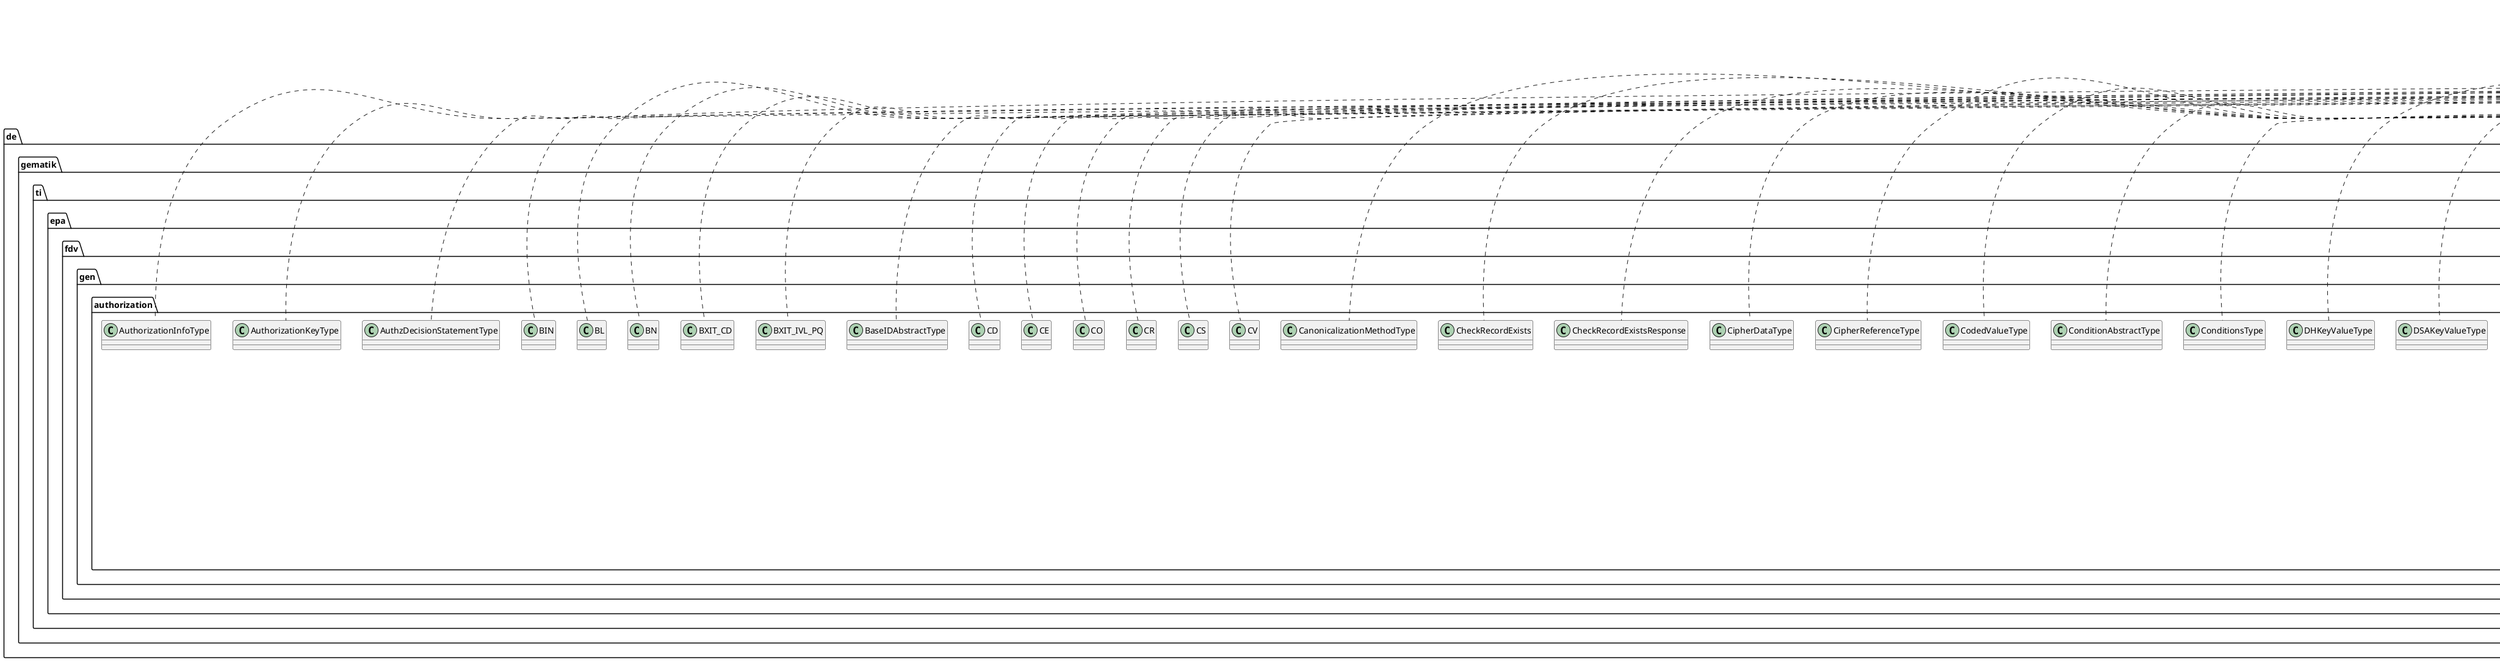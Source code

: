 @startuml


  namespace de.gematik.ti.epa.fdv.gen.authorization {
    class de.gematik.ti.epa.fdv.gen.authorization.AD {
    }
  }
  

  namespace de.gematik.ti.epa.fdv.gen.authorization {
    class de.gematik.ti.epa.fdv.gen.authorization.ADXP {
    }
  }
  

  namespace de.gematik.ti.epa.fdv.gen.authorization {
    class de.gematik.ti.epa.fdv.gen.authorization.ANY {
    }
  }
  

  namespace de.gematik.ti.epa.fdv.gen.authorization {
    class de.gematik.ti.epa.fdv.gen.authorization.ANYNonNull {
    }
  }
  

  namespace de.gematik.ti.epa.fdv.gen.authorization {
    class de.gematik.ti.epa.fdv.gen.authorization.ActionType {
    }
  }
  

  namespace de.gematik.ti.epa.fdv.gen.authorization {
    class de.gematik.ti.epa.fdv.gen.authorization.ActiveParticipantType {
    }
  }
  

  namespace de.gematik.ti.epa.fdv.gen.authorization {
    class de.gematik.ti.epa.fdv.gen.authorization.AdviceType {
    }
  }
  

  namespace de.gematik.ti.epa.fdv.gen.authorization {
    class de.gematik.ti.epa.fdv.gen.authorization.AgreementMethodType {
    }
  }
  

  namespace de.gematik.ti.epa.fdv.gen.authorization {
    class de.gematik.ti.epa.fdv.gen.authorization.AssertionType {
    }
  }
  

  namespace de.gematik.ti.epa.fdv.gen.authorization {
    class de.gematik.ti.epa.fdv.gen.authorization.AttributeStatementType {
    }
  }
  

  namespace de.gematik.ti.epa.fdv.gen.authorization {
    class de.gematik.ti.epa.fdv.gen.authorization.AttributeType {
    }
  }
  

  namespace de.gematik.ti.epa.fdv.gen.authorization {
    class de.gematik.ti.epa.fdv.gen.authorization.AudienceRestrictionType {
    }
  }
  

  namespace de.gematik.ti.epa.fdv.gen.authorization {
    class de.gematik.ti.epa.fdv.gen.authorization.AuditMessage {
    }
  }
  

  namespace de.gematik.ti.epa.fdv.gen.authorization {
    class de.gematik.ti.epa.fdv.gen.authorization.AuditMessage_ActiveParticipant {
    }
  }
  

  namespace de.gematik.ti.epa.fdv.gen.authorization {
    class de.gematik.ti.epa.fdv.gen.authorization.AuditSourceIdentificationType {
    }
  }
  

  namespace de.gematik.ti.epa.fdv.gen.authorization {
    class de.gematik.ti.epa.fdv.gen.authorization.AuthnContextType {
    }
  }
  

  namespace de.gematik.ti.epa.fdv.gen.authorization {
    class de.gematik.ti.epa.fdv.gen.authorization.AuthnStatementType {
    }
  }
  

  namespace de.gematik.ti.epa.fdv.gen.authorization {
    class de.gematik.ti.epa.fdv.gen.authorization.AuthorizationInfoType {
    }
  }
  

  namespace de.gematik.ti.epa.fdv.gen.authorization {
    class de.gematik.ti.epa.fdv.gen.authorization.AuthorizationKeyType {
    }
  }
  

  namespace de.gematik.ti.epa.fdv.gen.authorization {
    class de.gematik.ti.epa.fdv.gen.authorization.AuthzDecisionStatementType {
    }
  }
  

  namespace de.gematik.ti.epa.fdv.gen.authorization {
    class de.gematik.ti.epa.fdv.gen.authorization.BIN {
    }
  }
  

  namespace de.gematik.ti.epa.fdv.gen.authorization {
    class de.gematik.ti.epa.fdv.gen.authorization.BL {
    }
  }
  

  namespace de.gematik.ti.epa.fdv.gen.authorization {
    class de.gematik.ti.epa.fdv.gen.authorization.BN {
    }
  }
  

  namespace de.gematik.ti.epa.fdv.gen.authorization {
    class de.gematik.ti.epa.fdv.gen.authorization.BXIT_CD {
    }
  }
  

  namespace de.gematik.ti.epa.fdv.gen.authorization {
    class de.gematik.ti.epa.fdv.gen.authorization.BXIT_IVL_PQ {
    }
  }
  

  namespace de.gematik.ti.epa.fdv.gen.authorization {
    class de.gematik.ti.epa.fdv.gen.authorization.BaseIDAbstractType {
    }
  }
  

  namespace de.gematik.ti.epa.fdv.gen.authorization {
    class de.gematik.ti.epa.fdv.gen.authorization.CD {
    }
  }
  

  namespace de.gematik.ti.epa.fdv.gen.authorization {
    class de.gematik.ti.epa.fdv.gen.authorization.CDAType {
    }
  }
  

  namespace de.gematik.ti.epa.fdv.gen.authorization {
    class de.gematik.ti.epa.fdv.gen.authorization.CE {
    }
  }
  

  namespace de.gematik.ti.epa.fdv.gen.authorization {
    class de.gematik.ti.epa.fdv.gen.authorization.CO {
    }
  }
  

  namespace de.gematik.ti.epa.fdv.gen.authorization {
    class de.gematik.ti.epa.fdv.gen.authorization.CR {
    }
  }
  

  namespace de.gematik.ti.epa.fdv.gen.authorization {
    class de.gematik.ti.epa.fdv.gen.authorization.CS {
    }
  }
  

  namespace de.gematik.ti.epa.fdv.gen.authorization {
    class de.gematik.ti.epa.fdv.gen.authorization.CV {
    }
  }
  

  namespace de.gematik.ti.epa.fdv.gen.authorization {
    class de.gematik.ti.epa.fdv.gen.authorization.CanonicalizationMethodType {
    }
  }
  

  namespace de.gematik.ti.epa.fdv.gen.authorization {
    class de.gematik.ti.epa.fdv.gen.authorization.CheckRecordExists {
    }
  }
  

  namespace de.gematik.ti.epa.fdv.gen.authorization {
    class de.gematik.ti.epa.fdv.gen.authorization.CheckRecordExistsResponse {
    }
  }
  

  namespace de.gematik.ti.epa.fdv.gen.authorization {
    class de.gematik.ti.epa.fdv.gen.authorization.CipherDataType {
    }
  }
  

  namespace de.gematik.ti.epa.fdv.gen.authorization {
    class de.gematik.ti.epa.fdv.gen.authorization.CipherReferenceType {
    }
  }
  

  namespace de.gematik.ti.epa.fdv.gen.authorization {
    class de.gematik.ti.epa.fdv.gen.authorization.CodedValueType {
    }
  }
  

  namespace de.gematik.ti.epa.fdv.gen.authorization {
    class de.gematik.ti.epa.fdv.gen.authorization.ConditionAbstractType {
    }
  }
  

  namespace de.gematik.ti.epa.fdv.gen.authorization {
    class de.gematik.ti.epa.fdv.gen.authorization.ConditionsType {
    }
  }
  

  namespace de.gematik.ti.epa.fdv.gen.authorization {
    class de.gematik.ti.epa.fdv.gen.authorization.DHKeyValueType {
    }
  }
  

  namespace de.gematik.ti.epa.fdv.gen.authorization {
    class de.gematik.ti.epa.fdv.gen.authorization.DSAKeyValueType {
    }
  }
  

  namespace de.gematik.ti.epa.fdv.gen.authorization {
    class de.gematik.ti.epa.fdv.gen.authorization.DeleteAuthorizationKey {
    }
  }
  

  namespace de.gematik.ti.epa.fdv.gen.authorization {
    class de.gematik.ti.epa.fdv.gen.authorization.DeviceIdType {
    }
  }
  

  namespace de.gematik.ti.epa.fdv.gen.authorization {
    class de.gematik.ti.epa.fdv.gen.authorization.DigestMethodType {
    }
  }
  

  namespace de.gematik.ti.epa.fdv.gen.authorization {
    class de.gematik.ti.epa.fdv.gen.authorization.DischargeLetterContainerType {
    }
  }
  

  namespace de.gematik.ti.epa.fdv.gen.authorization {
    class de.gematik.ti.epa.fdv.gen.authorization.ED {
    }
  }
  

  namespace de.gematik.ti.epa.fdv.gen.authorization {
    class de.gematik.ti.epa.fdv.gen.authorization.EIVL_PPD_TS {
    }
  }
  

  namespace de.gematik.ti.epa.fdv.gen.authorization {
    class de.gematik.ti.epa.fdv.gen.authorization.EIVL_TS {
    }
  }
  

  namespace de.gematik.ti.epa.fdv.gen.authorization {
    class de.gematik.ti.epa.fdv.gen.authorization.EIVL_x002E_event {
    }
  }
  

  namespace de.gematik.ti.epa.fdv.gen.authorization {
    class de.gematik.ti.epa.fdv.gen.authorization.EN {
    }
  }
  

  namespace de.gematik.ti.epa.fdv.gen.authorization {
    class de.gematik.ti.epa.fdv.gen.authorization.ENXP {
    }
  }
  

  namespace de.gematik.ti.epa.fdv.gen.authorization {
    class de.gematik.ti.epa.fdv.gen.authorization.EncryptedDataType {
    }
  }
  

  namespace de.gematik.ti.epa.fdv.gen.authorization {
    class de.gematik.ti.epa.fdv.gen.authorization.EncryptedElementType {
    }
  }
  

  namespace de.gematik.ti.epa.fdv.gen.authorization {
    class de.gematik.ti.epa.fdv.gen.authorization.EncryptedKeyContainerType {
    }
  }
  

  namespace de.gematik.ti.epa.fdv.gen.authorization {
    class de.gematik.ti.epa.fdv.gen.authorization.EncryptedKeyType {
    }
  }
  

  namespace de.gematik.ti.epa.fdv.gen.authorization {
    class de.gematik.ti.epa.fdv.gen.authorization.EncryptedType {
    }
  }
  

  namespace de.gematik.ti.epa.fdv.gen.authorization {
    class de.gematik.ti.epa.fdv.gen.authorization.EncryptionMethodType {
    }
  }
  

  namespace de.gematik.ti.epa.fdv.gen.authorization {
    class de.gematik.ti.epa.fdv.gen.authorization.EncryptionPropertiesType {
    }
  }
  

  namespace de.gematik.ti.epa.fdv.gen.authorization {
    class de.gematik.ti.epa.fdv.gen.authorization.EncryptionPropertyType {
    }
  }
  

  namespace de.gematik.ti.epa.fdv.gen.authorization {
    class de.gematik.ti.epa.fdv.gen.authorization.Enums {
    }
  }
  

  namespace de.gematik.ti.epa.fdv.gen.authorization {
    class de.gematik.ti.epa.fdv.gen.authorization.Error {
    }
  }
  

  namespace de.gematik.ti.epa.fdv.gen.authorization {
    class de.gematik.ti.epa.fdv.gen.authorization.Error_Trace {
    }
  }
  

  namespace de.gematik.ti.epa.fdv.gen.authorization {
    class de.gematik.ti.epa.fdv.gen.authorization.Error_Trace_Detail {
    }
  }
  

  namespace de.gematik.ti.epa.fdv.gen.authorization {
    class de.gematik.ti.epa.fdv.gen.authorization.EventIdentificationType {
    }
  }
  

  namespace de.gematik.ti.epa.fdv.gen.authorization {
    class de.gematik.ti.epa.fdv.gen.authorization.EvidenceType {
    }
  }
  

  namespace de.gematik.ti.epa.fdv.gen.authorization {
    class de.gematik.ti.epa.fdv.gen.authorization.ExtendedSoapSerializationEnvelope {
    }
  }
  

  namespace de.gematik.ti.epa.fdv.gen.authorization {
    class de.gematik.ti.epa.fdv.gen.authorization.Functions {
    }
  }
  

  namespace de.gematik.ti.epa.fdv.gen.authorization {
    class de.gematik.ti.epa.fdv.gen.authorization.GLIST_PQ {
    }
  }
  

  namespace de.gematik.ti.epa.fdv.gen.authorization {
    class de.gematik.ti.epa.fdv.gen.authorization.GLIST_TS {
    }
  }
  

  namespace de.gematik.ti.epa.fdv.gen.authorization {
    class de.gematik.ti.epa.fdv.gen.authorization.GetAuditEvents {
    }
  }
  

  namespace de.gematik.ti.epa.fdv.gen.authorization {
    class de.gematik.ti.epa.fdv.gen.authorization.GetAuditEventsResponse {
    }
  }
  

  namespace de.gematik.ti.epa.fdv.gen.authorization {
    class de.gematik.ti.epa.fdv.gen.authorization.GetAuthorizationKey {
    }
  }
  

  namespace de.gematik.ti.epa.fdv.gen.authorization {
    class de.gematik.ti.epa.fdv.gen.authorization.GetAuthorizationKeyResponse {
    }
  }
  

  namespace de.gematik.ti.epa.fdv.gen.authorization {
    class de.gematik.ti.epa.fdv.gen.authorization.GetAuthorizationList {
    }
  }
  

  namespace de.gematik.ti.epa.fdv.gen.authorization {
    class de.gematik.ti.epa.fdv.gen.authorization.GetAuthorizationListResponse {
    }
  }
  

  namespace de.gematik.ti.epa.fdv.gen.authorization {
    class de.gematik.ti.epa.fdv.gen.authorization.HXIT_CE {
    }
  }
  

  namespace de.gematik.ti.epa.fdv.gen.authorization {
    class de.gematik.ti.epa.fdv.gen.authorization.HXIT_PQ {
    }
  }
  

  namespace de.gematik.ti.epa.fdv.gen.authorization {
    class de.gematik.ti.epa.fdv.gen.authorization.Helper {
    }
  }
  

  namespace de.gematik.ti.epa.fdv.gen.authorization {
    class de.gematik.ti.epa.fdv.gen.authorization.II {
    }
  }
  

  namespace de.gematik.ti.epa.fdv.gen.authorization {
    class de.gematik.ti.epa.fdv.gen.authorization.INT {
    }
  }
  

  namespace de.gematik.ti.epa.fdv.gen.authorization {
    interface de.gematik.ti.epa.fdv.gen.authorization.IServiceEvents {
    }
  }
  

  namespace de.gematik.ti.epa.fdv.gen.authorization {
    class de.gematik.ti.epa.fdv.gen.authorization.IVL_INT {
    }
  }
  

  namespace de.gematik.ti.epa.fdv.gen.authorization {
    class de.gematik.ti.epa.fdv.gen.authorization.IVL_MO {
    }
  }
  

  namespace de.gematik.ti.epa.fdv.gen.authorization {
    class de.gematik.ti.epa.fdv.gen.authorization.IVL_PPD_PQ {
    }
  }
  

  namespace de.gematik.ti.epa.fdv.gen.authorization {
    class de.gematik.ti.epa.fdv.gen.authorization.IVL_PPD_TS {
    }
  }
  

  namespace de.gematik.ti.epa.fdv.gen.authorization {
    class de.gematik.ti.epa.fdv.gen.authorization.IVL_PQ {
    }
  }
  

  namespace de.gematik.ti.epa.fdv.gen.authorization {
    class de.gematik.ti.epa.fdv.gen.authorization.IVL_REAL {
    }
  }
  

  namespace de.gematik.ti.epa.fdv.gen.authorization {
    class de.gematik.ti.epa.fdv.gen.authorization.IVL_TS {
    }
  }
  

  namespace de.gematik.ti.epa.fdv.gen.authorization {
    class de.gematik.ti.epa.fdv.gen.authorization.IVXB_INT {
    }
  }
  

  namespace de.gematik.ti.epa.fdv.gen.authorization {
    class de.gematik.ti.epa.fdv.gen.authorization.IVXB_MO {
    }
  }
  

  namespace de.gematik.ti.epa.fdv.gen.authorization {
    class de.gematik.ti.epa.fdv.gen.authorization.IVXB_PPD_PQ {
    }
  }
  

  namespace de.gematik.ti.epa.fdv.gen.authorization {
    class de.gematik.ti.epa.fdv.gen.authorization.IVXB_PPD_TS {
    }
  }
  

  namespace de.gematik.ti.epa.fdv.gen.authorization {
    class de.gematik.ti.epa.fdv.gen.authorization.IVXB_PQ {
    }
  }
  

  namespace de.gematik.ti.epa.fdv.gen.authorization {
    class de.gematik.ti.epa.fdv.gen.authorization.IVXB_REAL {
    }
  }
  

  namespace de.gematik.ti.epa.fdv.gen.authorization {
    class de.gematik.ti.epa.fdv.gen.authorization.IVXB_TS {
    }
  }
  

  namespace de.gematik.ti.epa.fdv.gen.authorization {
    class de.gematik.ti.epa.fdv.gen.authorization.I_AuthorizationBinding {
    }
  }
  

  namespace de.gematik.ti.epa.fdv.gen.authorization {
    class de.gematik.ti.epa.fdv.gen.authorization.I_Authorization_InsurantBinding {
    }
  }
  

  namespace de.gematik.ti.epa.fdv.gen.authorization {
    class de.gematik.ti.epa.fdv.gen.authorization.I_Authorization_ManagementBinding {
    }
  }
  

  namespace de.gematik.ti.epa.fdv.gen.authorization {
    class de.gematik.ti.epa.fdv.gen.authorization.I_Authorization_Management_InsurantBinding {
    }
  }
  

  namespace de.gematik.ti.epa.fdv.gen.authorization {
    class de.gematik.ti.epa.fdv.gen.authorization.InsurantIdType {
    }
  }
  

  namespace de.gematik.ti.epa.fdv.gen.authorization {
    class de.gematik.ti.epa.fdv.gen.authorization.KeyInfoConfirmationDataType {
    }
  }
  

  namespace de.gematik.ti.epa.fdv.gen.authorization {
    class de.gematik.ti.epa.fdv.gen.authorization.KeyInfoType {
    }
  }
  

  namespace de.gematik.ti.epa.fdv.gen.authorization {
    class de.gematik.ti.epa.fdv.gen.authorization.KeyType {
    }
  }
  

  namespace de.gematik.ti.epa.fdv.gen.authorization {
    class de.gematik.ti.epa.fdv.gen.authorization.KeyValueType {
    }
  }
  

  namespace de.gematik.ti.epa.fdv.gen.authorization {
    class de.gematik.ti.epa.fdv.gen.authorization.Kostentraeger {
    }
  }
  

  namespace de.gematik.ti.epa.fdv.gen.authorization {
    class de.gematik.ti.epa.fdv.gen.authorization.LandType {
    }
  }
  

  namespace de.gematik.ti.epa.fdv.gen.authorization {
    class de.gematik.ti.epa.fdv.gen.authorization.MO {
    }
  }
  

  namespace de.gematik.ti.epa.fdv.gen.authorization {
    class de.gematik.ti.epa.fdv.gen.authorization.ManifestType {
    }
  }
  

  namespace de.gematik.ti.epa.fdv.gen.authorization {
    class de.gematik.ti.epa.fdv.gen.authorization.MarshalGuid {
    }
  }
  

  namespace de.gematik.ti.epa.fdv.gen.authorization {
    class de.gematik.ti.epa.fdv.gen.authorization.NameIDType {
    }
  }
  

  namespace de.gematik.ti.epa.fdv.gen.authorization {
    class de.gematik.ti.epa.fdv.gen.authorization.ON {
    }
  }
  

  namespace de.gematik.ti.epa.fdv.gen.authorization {
    class de.gematik.ti.epa.fdv.gen.authorization.ObjectType {
    }
  }
  

  namespace de.gematik.ti.epa.fdv.gen.authorization {
    class de.gematik.ti.epa.fdv.gen.authorization.OneTimeUseType {
    }
  }
  

  namespace de.gematik.ti.epa.fdv.gen.authorization {
    class de.gematik.ti.epa.fdv.gen.authorization.OperationResult {
    }
  }
  

  namespace de.gematik.ti.epa.fdv.gen.authorization {
    class de.gematik.ti.epa.fdv.gen.authorization.PGPDataType {
    }
  }
  

  namespace de.gematik.ti.epa.fdv.gen.authorization {
    class de.gematik.ti.epa.fdv.gen.authorization.PHRKeyType {
    }
  }
  

  namespace de.gematik.ti.epa.fdv.gen.authorization {
    class de.gematik.ti.epa.fdv.gen.authorization.PIVL_PPD_TS {
    }
  }
  

  namespace de.gematik.ti.epa.fdv.gen.authorization {
    class de.gematik.ti.epa.fdv.gen.authorization.PIVL_TS {
    }
  }
  

  namespace de.gematik.ti.epa.fdv.gen.authorization {
    class de.gematik.ti.epa.fdv.gen.authorization.PN {
    }
  }
  

  namespace de.gematik.ti.epa.fdv.gen.authorization {
    class de.gematik.ti.epa.fdv.gen.authorization.PPD_PQ {
    }
  }
  

  namespace de.gematik.ti.epa.fdv.gen.authorization {
    class de.gematik.ti.epa.fdv.gen.authorization.PPD_TS {
    }
  }
  

  namespace de.gematik.ti.epa.fdv.gen.authorization {
    class de.gematik.ti.epa.fdv.gen.authorization.PQ {
    }
  }
  

  namespace de.gematik.ti.epa.fdv.gen.authorization {
    class de.gematik.ti.epa.fdv.gen.authorization.PQR {
    }
  }
  

  namespace de.gematik.ti.epa.fdv.gen.authorization {
    class de.gematik.ti.epa.fdv.gen.authorization.ParticipantObjectIdentificationType {
    }
  }
  

  namespace de.gematik.ti.epa.fdv.gen.authorization {
    class de.gematik.ti.epa.fdv.gen.authorization.ProxyRestrictionType {
    }
  }
  

  namespace de.gematik.ti.epa.fdv.gen.authorization {
    class de.gematik.ti.epa.fdv.gen.authorization.PutAuthorizationKey {
    }
  }
  

  namespace de.gematik.ti.epa.fdv.gen.authorization {
    class de.gematik.ti.epa.fdv.gen.authorization.PutNotificationInfo {
    }
  }
  

  namespace de.gematik.ti.epa.fdv.gen.authorization {
    class de.gematik.ti.epa.fdv.gen.authorization.QTY {
    }
  }
  

  namespace de.gematik.ti.epa.fdv.gen.authorization {
    class de.gematik.ti.epa.fdv.gen.authorization.REAL {
    }
  }
  

  namespace de.gematik.ti.epa.fdv.gen.authorization {
    class de.gematik.ti.epa.fdv.gen.authorization.RSAKeyValueType {
    }
  }
  

  namespace de.gematik.ti.epa.fdv.gen.authorization {
    class de.gematik.ti.epa.fdv.gen.authorization.RTO {
    }
  }
  

  namespace de.gematik.ti.epa.fdv.gen.authorization {
    class de.gematik.ti.epa.fdv.gen.authorization.RTO_MO_PQ {
    }
  }
  

  namespace de.gematik.ti.epa.fdv.gen.authorization {
    class de.gematik.ti.epa.fdv.gen.authorization.RTO_PQ_PQ {
    }
  }
  

  namespace de.gematik.ti.epa.fdv.gen.authorization {
    class de.gematik.ti.epa.fdv.gen.authorization.RTO_QTY_QTY {
    }
  }
  

  namespace de.gematik.ti.epa.fdv.gen.authorization {
    class de.gematik.ti.epa.fdv.gen.authorization.RecordIdentifierType {
    }
  }
  

  namespace de.gematik.ti.epa.fdv.gen.authorization {
    class de.gematik.ti.epa.fdv.gen.authorization.RecordStateType {
    }
  }
  

  namespace de.gematik.ti.epa.fdv.gen.authorization {
    class de.gematik.ti.epa.fdv.gen.authorization.ReferenceList {
    }
  }
  

  namespace de.gematik.ti.epa.fdv.gen.authorization {
    class de.gematik.ti.epa.fdv.gen.authorization.ReferenceType {
    }
  }
  

  namespace de.gematik.ti.epa.fdv.gen.authorization {
    class de.gematik.ti.epa.fdv.gen.authorization.ReferenceType_1 {
    }
  }
  

  namespace de.gematik.ti.epa.fdv.gen.authorization {
    class de.gematik.ti.epa.fdv.gen.authorization.ReplaceAuthorizationKey {
    }
  }
  

  namespace de.gematik.ti.epa.fdv.gen.authorization {
    class de.gematik.ti.epa.fdv.gen.authorization.RetrievalMethodType {
    }
  }
  

  namespace de.gematik.ti.epa.fdv.gen.authorization {
    class de.gematik.ti.epa.fdv.gen.authorization.SC {
    }
  }
  

  namespace de.gematik.ti.epa.fdv.gen.authorization {
    class de.gematik.ti.epa.fdv.gen.authorization.SLIST_PQ {
    }
  }
  

  namespace de.gematik.ti.epa.fdv.gen.authorization {
    class de.gematik.ti.epa.fdv.gen.authorization.SLIST_TS {
    }
  }
  

  namespace de.gematik.ti.epa.fdv.gen.authorization {
    class de.gematik.ti.epa.fdv.gen.authorization.SPKIDataType {
    }
  }
  

  namespace de.gematik.ti.epa.fdv.gen.authorization {
    class de.gematik.ti.epa.fdv.gen.authorization.ST {
    }
  }
  

  namespace de.gematik.ti.epa.fdv.gen.authorization {
    class de.gematik.ti.epa.fdv.gen.authorization.SXCM_CD {
    }
  }
  

  namespace de.gematik.ti.epa.fdv.gen.authorization {
    class de.gematik.ti.epa.fdv.gen.authorization.SXCM_INT {
    }
  }
  

  namespace de.gematik.ti.epa.fdv.gen.authorization {
    class de.gematik.ti.epa.fdv.gen.authorization.SXCM_MO {
    }
  }
  

  namespace de.gematik.ti.epa.fdv.gen.authorization {
    class de.gematik.ti.epa.fdv.gen.authorization.SXCM_PPD_PQ {
    }
  }
  

  namespace de.gematik.ti.epa.fdv.gen.authorization {
    class de.gematik.ti.epa.fdv.gen.authorization.SXCM_PPD_TS {
    }
  }
  

  namespace de.gematik.ti.epa.fdv.gen.authorization {
    class de.gematik.ti.epa.fdv.gen.authorization.SXCM_PQ {
    }
  }
  

  namespace de.gematik.ti.epa.fdv.gen.authorization {
    class de.gematik.ti.epa.fdv.gen.authorization.SXCM_REAL {
    }
  }
  

  namespace de.gematik.ti.epa.fdv.gen.authorization {
    class de.gematik.ti.epa.fdv.gen.authorization.SXCM_TS {
    }
  }
  

  namespace de.gematik.ti.epa.fdv.gen.authorization {
    class de.gematik.ti.epa.fdv.gen.authorization.SXPR_TS {
    }
  }
  

  namespace de.gematik.ti.epa.fdv.gen.authorization {
    class de.gematik.ti.epa.fdv.gen.authorization.SignatureMethodType {
    }
  }
  

  namespace de.gematik.ti.epa.fdv.gen.authorization {
    class de.gematik.ti.epa.fdv.gen.authorization.SignaturePropertiesType {
    }
  }
  

  namespace de.gematik.ti.epa.fdv.gen.authorization {
    class de.gematik.ti.epa.fdv.gen.authorization.SignaturePropertyType {
    }
  }
  

  namespace de.gematik.ti.epa.fdv.gen.authorization {
    class de.gematik.ti.epa.fdv.gen.authorization.SignatureType {
    }
  }
  

  namespace de.gematik.ti.epa.fdv.gen.authorization {
    class de.gematik.ti.epa.fdv.gen.authorization.SignatureValueType {
    }
  }
  

  namespace de.gematik.ti.epa.fdv.gen.authorization {
    class de.gematik.ti.epa.fdv.gen.authorization.SignedInfoType {
    }
  }
  

  namespace de.gematik.ti.epa.fdv.gen.authorization {
    class de.gematik.ti.epa.fdv.gen.authorization.StatementAbstractType {
    }
  }
  

  namespace de.gematik.ti.epa.fdv.gen.authorization {
    class de.gematik.ti.epa.fdv.gen.authorization.SubjectConfirmationDataType {
    }
  }
  

  namespace de.gematik.ti.epa.fdv.gen.authorization {
    class de.gematik.ti.epa.fdv.gen.authorization.SubjectConfirmationType {
    }
  }
  

  namespace de.gematik.ti.epa.fdv.gen.authorization {
    class de.gematik.ti.epa.fdv.gen.authorization.SubjectLocalityType {
    }
  }
  

  namespace de.gematik.ti.epa.fdv.gen.authorization {
    class de.gematik.ti.epa.fdv.gen.authorization.SubjectType {
    }
  }
  

  namespace de.gematik.ti.epa.fdv.gen.authorization {
    class de.gematik.ti.epa.fdv.gen.authorization.TEL {
    }
  }
  

  namespace de.gematik.ti.epa.fdv.gen.authorization {
    class de.gematik.ti.epa.fdv.gen.authorization.TN {
    }
  }
  

  namespace de.gematik.ti.epa.fdv.gen.authorization {
    class de.gematik.ti.epa.fdv.gen.authorization.TS {
    }
  }
  

  namespace de.gematik.ti.epa.fdv.gen.authorization {
    class de.gematik.ti.epa.fdv.gen.authorization.TransformType {
    }
  }
  

  namespace de.gematik.ti.epa.fdv.gen.authorization {
    class de.gematik.ti.epa.fdv.gen.authorization.TransformsType {
    }
  }
  

  namespace de.gematik.ti.epa.fdv.gen.authorization {
    class de.gematik.ti.epa.fdv.gen.authorization.TransformsType_1 {
    }
  }
  

  namespace de.gematik.ti.epa.fdv.gen.authorization {
    class de.gematik.ti.epa.fdv.gen.authorization.TypeValuePairType {
    }
  }
  

  namespace de.gematik.ti.epa.fdv.gen.authorization {
    class de.gematik.ti.epa.fdv.gen.authorization.UC_AllgemeineVersicherungsdatenXML {
    }
  }
  

  namespace de.gematik.ti.epa.fdv.gen.authorization {
    class de.gematik.ti.epa.fdv.gen.authorization.UC_AllgemeineVersicherungsdatenXML_Versicherter {
    }
  }
  

  namespace de.gematik.ti.epa.fdv.gen.authorization {
    class de.gematik.ti.epa.fdv.gen.authorization.UC_AllgemeineVersicherungsdatenXML_Versicherter_Versicherungsschutz {
    }
  }
  

  namespace de.gematik.ti.epa.fdv.gen.authorization {
    class de.gematik.ti.epa.fdv.gen.authorization.UC_AllgemeineVersicherungsdatenXML_Versicherter_Versicherungsschutz_Kostentraeger {
    }
  }
  

  namespace de.gematik.ti.epa.fdv.gen.authorization {
    class de.gematik.ti.epa.fdv.gen.authorization.UC_AllgemeineVersicherungsdatenXML_Versicherter_Zusatzinfos {
    }
  }
  

  namespace de.gematik.ti.epa.fdv.gen.authorization {
    class de.gematik.ti.epa.fdv.gen.authorization.UC_AllgemeineVersicherungsdatenXML_Versicherter_Zusatzinfos_ZusatzinfosGKV {
    }
  }
  

  namespace de.gematik.ti.epa.fdv.gen.authorization {
    class de.gematik.ti.epa.fdv.gen.authorization.UC_AllgemeineVersicherungsdatenXML_Versicherter_Zusatzinfos_ZusatzinfosGKV_Zusatzinfos_Abrechnung_GK {
    }
  }
  

  namespace de.gematik.ti.epa.fdv.gen.authorization {
    class de.gematik.ti.epa.fdv.gen.authorization.UC_AllgemeineVersicherungsdatenXML_Versicherter_Zusatzinfos_ZusatzinfosGKV_Zusatzinfos_Abrechnung_GK_1 {
    }
  }
  

  namespace de.gematik.ti.epa.fdv.gen.authorization {
    class de.gematik.ti.epa.fdv.gen.authorization.UC_GeschuetzteVersichertendatenXML {
    }
  }
  

  namespace de.gematik.ti.epa.fdv.gen.authorization {
    class de.gematik.ti.epa.fdv.gen.authorization.UC_GeschuetzteVersichertendatenXML_RuhenderLeistungsanspruch {
    }
  }
  

  namespace de.gematik.ti.epa.fdv.gen.authorization {
    class de.gematik.ti.epa.fdv.gen.authorization.UC_GeschuetzteVersichertendatenXML_Selektivvertraege {
    }
  }
  

  namespace de.gematik.ti.epa.fdv.gen.authorization {
    class de.gematik.ti.epa.fdv.gen.authorization.UC_GeschuetzteVersichertendatenXML_Zuzahlungsstatus {
    }
  }
  

  namespace de.gematik.ti.epa.fdv.gen.authorization {
    class de.gematik.ti.epa.fdv.gen.authorization.UC_PersoenlicheVersichertendatenXML {
    }
  }
  

  namespace de.gematik.ti.epa.fdv.gen.authorization {
    class de.gematik.ti.epa.fdv.gen.authorization.UC_PersoenlicheVersichertendatenXML_Versicherter {
    }
  }
  

  namespace de.gematik.ti.epa.fdv.gen.authorization {
    class de.gematik.ti.epa.fdv.gen.authorization.UC_PersoenlicheVersichertendatenXML_Versicherter_Person {
    }
  }
  

  namespace de.gematik.ti.epa.fdv.gen.authorization {
    class de.gematik.ti.epa.fdv.gen.authorization.UC_PersoenlicheVersichertendatenXML_Versicherter_Person_PostfachAdresse {
    }
  }
  

  namespace de.gematik.ti.epa.fdv.gen.authorization {
    class de.gematik.ti.epa.fdv.gen.authorization.UC_PersoenlicheVersichertendatenXML_Versicherter_Person_StrassenAdresse {
    }
  }
  

  namespace de.gematik.ti.epa.fdv.gen.authorization {
    class de.gematik.ti.epa.fdv.gen.authorization.URL {
    }
  }
  

  namespace de.gematik.ti.epa.fdv.gen.authorization {
    class de.gematik.ti.epa.fdv.gen.authorization.UVP_TS {
    }
  }
  

  namespace de.gematik.ti.epa.fdv.gen.authorization {
    class de.gematik.ti.epa.fdv.gen.authorization.X509DataType {
    }
  }
  

  namespace de.gematik.ti.epa.fdv.gen.authorization {
    class de.gematik.ti.epa.fdv.gen.authorization.X509IssuerSerialType {
    }
  }
  

  namespace de.gematik.ti.epa.fdv.gen.authorization {
    class de.gematik.ti.epa.fdv.gen.authorization.adxp_x002E_additionalLocator {
    }
  }
  

  namespace de.gematik.ti.epa.fdv.gen.authorization {
    class de.gematik.ti.epa.fdv.gen.authorization.adxp_x002E_buildingNumberSuffix {
    }
  }
  

  namespace de.gematik.ti.epa.fdv.gen.authorization {
    class de.gematik.ti.epa.fdv.gen.authorization.adxp_x002E_careOf {
    }
  }
  

  namespace de.gematik.ti.epa.fdv.gen.authorization {
    class de.gematik.ti.epa.fdv.gen.authorization.adxp_x002E_censusTract {
    }
  }
  

  namespace de.gematik.ti.epa.fdv.gen.authorization {
    class de.gematik.ti.epa.fdv.gen.authorization.adxp_x002E_city {
    }
  }
  

  namespace de.gematik.ti.epa.fdv.gen.authorization {
    class de.gematik.ti.epa.fdv.gen.authorization.adxp_x002E_country {
    }
  }
  

  namespace de.gematik.ti.epa.fdv.gen.authorization {
    class de.gematik.ti.epa.fdv.gen.authorization.adxp_x002E_county {
    }
  }
  

  namespace de.gematik.ti.epa.fdv.gen.authorization {
    class de.gematik.ti.epa.fdv.gen.authorization.adxp_x002E_delimiter {
    }
  }
  

  namespace de.gematik.ti.epa.fdv.gen.authorization {
    class de.gematik.ti.epa.fdv.gen.authorization.adxp_x002E_deliveryAddressLine {
    }
  }
  

  namespace de.gematik.ti.epa.fdv.gen.authorization {
    class de.gematik.ti.epa.fdv.gen.authorization.adxp_x002E_deliveryInstallationArea {
    }
  }
  

  namespace de.gematik.ti.epa.fdv.gen.authorization {
    class de.gematik.ti.epa.fdv.gen.authorization.adxp_x002E_deliveryInstallationQualifier {
    }
  }
  

  namespace de.gematik.ti.epa.fdv.gen.authorization {
    class de.gematik.ti.epa.fdv.gen.authorization.adxp_x002E_deliveryInstallationType {
    }
  }
  

  namespace de.gematik.ti.epa.fdv.gen.authorization {
    class de.gematik.ti.epa.fdv.gen.authorization.adxp_x002E_deliveryMode {
    }
  }
  

  namespace de.gematik.ti.epa.fdv.gen.authorization {
    class de.gematik.ti.epa.fdv.gen.authorization.adxp_x002E_deliveryModeIdentifier {
    }
  }
  

  namespace de.gematik.ti.epa.fdv.gen.authorization {
    class de.gematik.ti.epa.fdv.gen.authorization.adxp_x002E_direction {
    }
  }
  

  namespace de.gematik.ti.epa.fdv.gen.authorization {
    class de.gematik.ti.epa.fdv.gen.authorization.adxp_x002E_houseNumber {
    }
  }
  

  namespace de.gematik.ti.epa.fdv.gen.authorization {
    class de.gematik.ti.epa.fdv.gen.authorization.adxp_x002E_houseNumberNumeric {
    }
  }
  

  namespace de.gematik.ti.epa.fdv.gen.authorization {
    class de.gematik.ti.epa.fdv.gen.authorization.adxp_x002E_postBox {
    }
  }
  

  namespace de.gematik.ti.epa.fdv.gen.authorization {
    class de.gematik.ti.epa.fdv.gen.authorization.adxp_x002E_postalCode {
    }
  }
  

  namespace de.gematik.ti.epa.fdv.gen.authorization {
    class de.gematik.ti.epa.fdv.gen.authorization.adxp_x002E_precinct {
    }
  }
  

  namespace de.gematik.ti.epa.fdv.gen.authorization {
    class de.gematik.ti.epa.fdv.gen.authorization.adxp_x002E_state {
    }
  }
  

  namespace de.gematik.ti.epa.fdv.gen.authorization {
    class de.gematik.ti.epa.fdv.gen.authorization.adxp_x002E_streetAddressLine {
    }
  }
  

  namespace de.gematik.ti.epa.fdv.gen.authorization {
    class de.gematik.ti.epa.fdv.gen.authorization.adxp_x002E_streetName {
    }
  }
  

  namespace de.gematik.ti.epa.fdv.gen.authorization {
    class de.gematik.ti.epa.fdv.gen.authorization.adxp_x002E_streetNameBase {
    }
  }
  

  namespace de.gematik.ti.epa.fdv.gen.authorization {
    class de.gematik.ti.epa.fdv.gen.authorization.adxp_x002E_streetNameType {
    }
  }
  

  namespace de.gematik.ti.epa.fdv.gen.authorization {
    class de.gematik.ti.epa.fdv.gen.authorization.adxp_x002E_unitID {
    }
  }
  

  namespace de.gematik.ti.epa.fdv.gen.authorization {
    class de.gematik.ti.epa.fdv.gen.authorization.adxp_x002E_unitType {
    }
  }
  

  namespace de.gematik.ti.epa.fdv.gen.authorization {
    class de.gematik.ti.epa.fdv.gen.authorization.en_x002E_delimiter {
    }
  }
  

  namespace de.gematik.ti.epa.fdv.gen.authorization {
    class de.gematik.ti.epa.fdv.gen.authorization.en_x002E_family {
    }
  }
  

  namespace de.gematik.ti.epa.fdv.gen.authorization {
    class de.gematik.ti.epa.fdv.gen.authorization.en_x002E_given {
    }
  }
  

  namespace de.gematik.ti.epa.fdv.gen.authorization {
    class de.gematik.ti.epa.fdv.gen.authorization.en_x002E_prefix {
    }
  }
  

  namespace de.gematik.ti.epa.fdv.gen.authorization {
    class de.gematik.ti.epa.fdv.gen.authorization.en_x002E_suffix {
    }
  }
  

  namespace de.gematik.ti.epa.fdv.gen.authorization {
    class de.gematik.ti.epa.fdv.gen.authorization.thumbnail {
    }
  }
  

  de.gematik.ti.epa.fdv.gen.authorization.AD .up.|> KvmSerializable
  de.gematik.ti.epa.fdv.gen.authorization.ADXP .up.|> KvmSerializable
  de.gematik.ti.epa.fdv.gen.authorization.ANY .up.|> KvmSerializable
  de.gematik.ti.epa.fdv.gen.authorization.ANYNonNull .up.|> KvmSerializable
  de.gematik.ti.epa.fdv.gen.authorization.ActiveParticipantType .up.|> KvmSerializable
  de.gematik.ti.epa.fdv.gen.authorization.AdviceType .up.|> KvmSerializable
  de.gematik.ti.epa.fdv.gen.authorization.AgreementMethodType .up.|> KvmSerializable
  de.gematik.ti.epa.fdv.gen.authorization.AssertionType .up.|> KvmSerializable
  de.gematik.ti.epa.fdv.gen.authorization.AttributeStatementType .up.|> KvmSerializable
  de.gematik.ti.epa.fdv.gen.authorization.AttributeType .up.|> KvmSerializable
  de.gematik.ti.epa.fdv.gen.authorization.AudienceRestrictionType .up.|> KvmSerializable
  de.gematik.ti.epa.fdv.gen.authorization.AuditMessage .up.|> KvmSerializable
  de.gematik.ti.epa.fdv.gen.authorization.AuditMessage_ActiveParticipant .up.|> KvmSerializable
  de.gematik.ti.epa.fdv.gen.authorization.AuditSourceIdentificationType .up.|> KvmSerializable
  de.gematik.ti.epa.fdv.gen.authorization.AuthnContextType .up.|> KvmSerializable
  de.gematik.ti.epa.fdv.gen.authorization.AuthnStatementType .up.|> KvmSerializable
  de.gematik.ti.epa.fdv.gen.authorization.AuthorizationInfoType .up.|> KvmSerializable
  de.gematik.ti.epa.fdv.gen.authorization.AuthorizationKeyType .up.|> KvmSerializable
  de.gematik.ti.epa.fdv.gen.authorization.AuthzDecisionStatementType .up.|> KvmSerializable
  de.gematik.ti.epa.fdv.gen.authorization.BIN .up.|> KvmSerializable
  de.gematik.ti.epa.fdv.gen.authorization.BL .up.|> KvmSerializable
  de.gematik.ti.epa.fdv.gen.authorization.BN .up.|> KvmSerializable
  de.gematik.ti.epa.fdv.gen.authorization.BXIT_CD .up.|> KvmSerializable
  de.gematik.ti.epa.fdv.gen.authorization.BXIT_IVL_PQ .up.|> KvmSerializable
  de.gematik.ti.epa.fdv.gen.authorization.BaseIDAbstractType .up.|> KvmSerializable
  de.gematik.ti.epa.fdv.gen.authorization.CD .up.|> KvmSerializable
  de.gematik.ti.epa.fdv.gen.authorization.CE .up.|> KvmSerializable
  de.gematik.ti.epa.fdv.gen.authorization.CO .up.|> KvmSerializable
  de.gematik.ti.epa.fdv.gen.authorization.CR .up.|> KvmSerializable
  de.gematik.ti.epa.fdv.gen.authorization.CS .up.|> KvmSerializable
  de.gematik.ti.epa.fdv.gen.authorization.CV .up.|> KvmSerializable
  de.gematik.ti.epa.fdv.gen.authorization.CanonicalizationMethodType .up.|> KvmSerializable
  de.gematik.ti.epa.fdv.gen.authorization.CheckRecordExists .up.|> KvmSerializable
  de.gematik.ti.epa.fdv.gen.authorization.CheckRecordExistsResponse .up.|> KvmSerializable
  de.gematik.ti.epa.fdv.gen.authorization.CipherDataType .up.|> KvmSerializable
  de.gematik.ti.epa.fdv.gen.authorization.CipherReferenceType .up.|> KvmSerializable
  de.gematik.ti.epa.fdv.gen.authorization.CodedValueType .up.|> KvmSerializable
  de.gematik.ti.epa.fdv.gen.authorization.ConditionAbstractType .up.|> KvmSerializable
  de.gematik.ti.epa.fdv.gen.authorization.ConditionsType .up.|> KvmSerializable
  de.gematik.ti.epa.fdv.gen.authorization.DHKeyValueType .up.|> KvmSerializable
  de.gematik.ti.epa.fdv.gen.authorization.DSAKeyValueType .up.|> KvmSerializable
  de.gematik.ti.epa.fdv.gen.authorization.DeleteAuthorizationKey .up.|> KvmSerializable
  de.gematik.ti.epa.fdv.gen.authorization.DeviceIdType .up.|> KvmSerializable
  de.gematik.ti.epa.fdv.gen.authorization.DigestMethodType .up.|> KvmSerializable
  de.gematik.ti.epa.fdv.gen.authorization.DischargeLetterContainerType .up.|> KvmSerializable
  de.gematik.ti.epa.fdv.gen.authorization.ED .up.|> KvmSerializable
  de.gematik.ti.epa.fdv.gen.authorization.EIVL_PPD_TS .up.|> KvmSerializable
  de.gematik.ti.epa.fdv.gen.authorization.EIVL_TS .up.|> KvmSerializable
  de.gematik.ti.epa.fdv.gen.authorization.EIVL_x002E_event .up.|> KvmSerializable
  de.gematik.ti.epa.fdv.gen.authorization.EN .up.|> KvmSerializable
  de.gematik.ti.epa.fdv.gen.authorization.ENXP .up.|> KvmSerializable
  de.gematik.ti.epa.fdv.gen.authorization.EncryptedDataType .up.|> KvmSerializable
  de.gematik.ti.epa.fdv.gen.authorization.EncryptedElementType .up.|> KvmSerializable
  de.gematik.ti.epa.fdv.gen.authorization.EncryptedKeyContainerType .up.|> KvmSerializable
  de.gematik.ti.epa.fdv.gen.authorization.EncryptedKeyType .up.|> KvmSerializable
  de.gematik.ti.epa.fdv.gen.authorization.EncryptedType .up.|> KvmSerializable
  de.gematik.ti.epa.fdv.gen.authorization.EncryptionMethodType .up.|> KvmSerializable
  de.gematik.ti.epa.fdv.gen.authorization.EncryptionPropertiesType .up.|> KvmSerializable
  de.gematik.ti.epa.fdv.gen.authorization.EncryptionPropertyType .up.|> KvmSerializable
  de.gematik.ti.epa.fdv.gen.authorization.Error .up.|> KvmSerializable
  de.gematik.ti.epa.fdv.gen.authorization.Error_Trace .up.|> KvmSerializable
  de.gematik.ti.epa.fdv.gen.authorization.EventIdentificationType .up.|> KvmSerializable
  de.gematik.ti.epa.fdv.gen.authorization.EvidenceType .up.|> KvmSerializable
  de.gematik.ti.epa.fdv.gen.authorization.GLIST_PQ .up.|> KvmSerializable
  de.gematik.ti.epa.fdv.gen.authorization.GLIST_TS .up.|> KvmSerializable
  de.gematik.ti.epa.fdv.gen.authorization.GetAuditEvents .up.|> KvmSerializable
  de.gematik.ti.epa.fdv.gen.authorization.GetAuditEventsResponse .up.|> KvmSerializable
  de.gematik.ti.epa.fdv.gen.authorization.GetAuditEventsResponse -up-|> java.util.Vector
  de.gematik.ti.epa.fdv.gen.authorization.GetAuthorizationKey .up.|> KvmSerializable
  de.gematik.ti.epa.fdv.gen.authorization.GetAuthorizationKeyResponse .up.|> KvmSerializable
  de.gematik.ti.epa.fdv.gen.authorization.GetAuthorizationList .up.|> KvmSerializable
  de.gematik.ti.epa.fdv.gen.authorization.GetAuthorizationListResponse .up.|> KvmSerializable
  de.gematik.ti.epa.fdv.gen.authorization.HXIT_CE .up.|> KvmSerializable
  de.gematik.ti.epa.fdv.gen.authorization.HXIT_PQ .up.|> KvmSerializable
  de.gematik.ti.epa.fdv.gen.authorization.II .up.|> KvmSerializable
  de.gematik.ti.epa.fdv.gen.authorization.INT .up.|> KvmSerializable
  de.gematik.ti.epa.fdv.gen.authorization.IVL_INT .up.|> KvmSerializable
  de.gematik.ti.epa.fdv.gen.authorization.IVL_MO .up.|> KvmSerializable
  de.gematik.ti.epa.fdv.gen.authorization.IVL_PPD_PQ .up.|> KvmSerializable
  de.gematik.ti.epa.fdv.gen.authorization.IVL_PPD_TS .up.|> KvmSerializable
  de.gematik.ti.epa.fdv.gen.authorization.IVL_PQ .up.|> KvmSerializable
  de.gematik.ti.epa.fdv.gen.authorization.IVL_REAL .up.|> KvmSerializable
  de.gematik.ti.epa.fdv.gen.authorization.IVL_TS .up.|> KvmSerializable
  de.gematik.ti.epa.fdv.gen.authorization.IVXB_INT .up.|> KvmSerializable
  de.gematik.ti.epa.fdv.gen.authorization.IVXB_MO .up.|> KvmSerializable
  de.gematik.ti.epa.fdv.gen.authorization.IVXB_PPD_PQ .up.|> KvmSerializable
  de.gematik.ti.epa.fdv.gen.authorization.IVXB_PPD_TS .up.|> KvmSerializable
  de.gematik.ti.epa.fdv.gen.authorization.IVXB_PQ .up.|> KvmSerializable
  de.gematik.ti.epa.fdv.gen.authorization.IVXB_REAL .up.|> KvmSerializable
  de.gematik.ti.epa.fdv.gen.authorization.IVXB_TS .up.|> KvmSerializable
  de.gematik.ti.epa.fdv.gen.authorization.InsurantIdType .up.|> KvmSerializable
  de.gematik.ti.epa.fdv.gen.authorization.KeyInfoConfirmationDataType .up.|> KvmSerializable
  de.gematik.ti.epa.fdv.gen.authorization.KeyInfoType .up.|> KvmSerializable
  de.gematik.ti.epa.fdv.gen.authorization.KeyValueType .up.|> KvmSerializable
  de.gematik.ti.epa.fdv.gen.authorization.Kostentraeger .up.|> KvmSerializable
  de.gematik.ti.epa.fdv.gen.authorization.LandType .up.|> KvmSerializable
  de.gematik.ti.epa.fdv.gen.authorization.MO .up.|> KvmSerializable
  de.gematik.ti.epa.fdv.gen.authorization.ManifestType .up.|> KvmSerializable
  de.gematik.ti.epa.fdv.gen.authorization.MarshalGuid .up.|> Marshal
  de.gematik.ti.epa.fdv.gen.authorization.ON .up.|> KvmSerializable
  de.gematik.ti.epa.fdv.gen.authorization.ObjectType .up.|> KvmSerializable
  de.gematik.ti.epa.fdv.gen.authorization.OneTimeUseType .up.|> KvmSerializable
  de.gematik.ti.epa.fdv.gen.authorization.OperationResult o-- T : Result
  de.gematik.ti.epa.fdv.gen.authorization.PGPDataType .up.|> KvmSerializable
  de.gematik.ti.epa.fdv.gen.authorization.PHRKeyType .up.|> KvmSerializable
  de.gematik.ti.epa.fdv.gen.authorization.PIVL_PPD_TS .up.|> KvmSerializable
  de.gematik.ti.epa.fdv.gen.authorization.PIVL_TS .up.|> KvmSerializable
  de.gematik.ti.epa.fdv.gen.authorization.PN .up.|> KvmSerializable
  de.gematik.ti.epa.fdv.gen.authorization.PPD_PQ .up.|> KvmSerializable
  de.gematik.ti.epa.fdv.gen.authorization.PPD_TS .up.|> KvmSerializable
  de.gematik.ti.epa.fdv.gen.authorization.PQ .up.|> KvmSerializable
  de.gematik.ti.epa.fdv.gen.authorization.PQR .up.|> KvmSerializable
  de.gematik.ti.epa.fdv.gen.authorization.ParticipantObjectIdentificationType .up.|> KvmSerializable
  de.gematik.ti.epa.fdv.gen.authorization.ProxyRestrictionType .up.|> KvmSerializable
  de.gematik.ti.epa.fdv.gen.authorization.PutAuthorizationKey .up.|> KvmSerializable
  de.gematik.ti.epa.fdv.gen.authorization.PutNotificationInfo .up.|> KvmSerializable
  de.gematik.ti.epa.fdv.gen.authorization.QTY .up.|> KvmSerializable
  de.gematik.ti.epa.fdv.gen.authorization.REAL .up.|> KvmSerializable
  de.gematik.ti.epa.fdv.gen.authorization.RSAKeyValueType .up.|> KvmSerializable
  de.gematik.ti.epa.fdv.gen.authorization.RTO .up.|> KvmSerializable
  de.gematik.ti.epa.fdv.gen.authorization.RTO_MO_PQ .up.|> KvmSerializable
  de.gematik.ti.epa.fdv.gen.authorization.RTO_PQ_PQ .up.|> KvmSerializable
  de.gematik.ti.epa.fdv.gen.authorization.RTO_QTY_QTY .up.|> KvmSerializable
  de.gematik.ti.epa.fdv.gen.authorization.RecordIdentifierType .up.|> KvmSerializable
  de.gematik.ti.epa.fdv.gen.authorization.RecordStateType .up.|> KvmSerializable
  de.gematik.ti.epa.fdv.gen.authorization.ReferenceList .up.|> KvmSerializable
  de.gematik.ti.epa.fdv.gen.authorization.ReferenceType .up.|> KvmSerializable
  de.gematik.ti.epa.fdv.gen.authorization.ReferenceType_1 .up.|> KvmSerializable
  de.gematik.ti.epa.fdv.gen.authorization.ReplaceAuthorizationKey .up.|> KvmSerializable
  de.gematik.ti.epa.fdv.gen.authorization.RetrievalMethodType .up.|> KvmSerializable
  de.gematik.ti.epa.fdv.gen.authorization.SC .up.|> KvmSerializable
  de.gematik.ti.epa.fdv.gen.authorization.SLIST_PQ .up.|> KvmSerializable
  de.gematik.ti.epa.fdv.gen.authorization.SLIST_TS .up.|> KvmSerializable
  de.gematik.ti.epa.fdv.gen.authorization.SPKIDataType .up.|> KvmSerializable
  de.gematik.ti.epa.fdv.gen.authorization.ST .up.|> KvmSerializable
  de.gematik.ti.epa.fdv.gen.authorization.SXCM_CD .up.|> KvmSerializable
  de.gematik.ti.epa.fdv.gen.authorization.SXCM_INT .up.|> KvmSerializable
  de.gematik.ti.epa.fdv.gen.authorization.SXCM_MO .up.|> KvmSerializable
  de.gematik.ti.epa.fdv.gen.authorization.SXCM_PPD_PQ .up.|> KvmSerializable
  de.gematik.ti.epa.fdv.gen.authorization.SXCM_PPD_TS .up.|> KvmSerializable
  de.gematik.ti.epa.fdv.gen.authorization.SXCM_PQ .up.|> KvmSerializable
  de.gematik.ti.epa.fdv.gen.authorization.SXCM_REAL .up.|> KvmSerializable
  de.gematik.ti.epa.fdv.gen.authorization.SXCM_TS .up.|> KvmSerializable
  de.gematik.ti.epa.fdv.gen.authorization.SXPR_TS .up.|> KvmSerializable
  de.gematik.ti.epa.fdv.gen.authorization.SignatureMethodType .up.|> KvmSerializable
  de.gematik.ti.epa.fdv.gen.authorization.SignaturePropertiesType .up.|> KvmSerializable
  de.gematik.ti.epa.fdv.gen.authorization.SignaturePropertyType .up.|> KvmSerializable
  de.gematik.ti.epa.fdv.gen.authorization.SignatureType .up.|> KvmSerializable
  de.gematik.ti.epa.fdv.gen.authorization.SignedInfoType .up.|> KvmSerializable
  de.gematik.ti.epa.fdv.gen.authorization.StatementAbstractType .up.|> KvmSerializable
  de.gematik.ti.epa.fdv.gen.authorization.SubjectConfirmationDataType .up.|> KvmSerializable
  de.gematik.ti.epa.fdv.gen.authorization.SubjectConfirmationType .up.|> KvmSerializable
  de.gematik.ti.epa.fdv.gen.authorization.SubjectLocalityType .up.|> KvmSerializable
  de.gematik.ti.epa.fdv.gen.authorization.SubjectType .up.|> KvmSerializable
  de.gematik.ti.epa.fdv.gen.authorization.TEL .up.|> KvmSerializable
  de.gematik.ti.epa.fdv.gen.authorization.TN .up.|> KvmSerializable
  de.gematik.ti.epa.fdv.gen.authorization.TS .up.|> KvmSerializable
  de.gematik.ti.epa.fdv.gen.authorization.TransformType .up.|> KvmSerializable
  de.gematik.ti.epa.fdv.gen.authorization.TransformsType .up.|> KvmSerializable
  de.gematik.ti.epa.fdv.gen.authorization.TransformsType -up-|> java.util.Vector
  de.gematik.ti.epa.fdv.gen.authorization.TransformsType_1 .up.|> KvmSerializable
  de.gematik.ti.epa.fdv.gen.authorization.TransformsType_1 -up-|> java.util.Vector
  de.gematik.ti.epa.fdv.gen.authorization.TypeValuePairType .up.|> KvmSerializable
  de.gematik.ti.epa.fdv.gen.authorization.UC_AllgemeineVersicherungsdatenXML .up.|> KvmSerializable
  de.gematik.ti.epa.fdv.gen.authorization.UC_AllgemeineVersicherungsdatenXML_Versicherter .up.|> KvmSerializable
  de.gematik.ti.epa.fdv.gen.authorization.UC_AllgemeineVersicherungsdatenXML_Versicherter_Versicherungsschutz .up.|> KvmSerializable
  de.gematik.ti.epa.fdv.gen.authorization.UC_AllgemeineVersicherungsdatenXML_Versicherter_Versicherungsschutz_Kostentraeger .up.|> KvmSerializable
  de.gematik.ti.epa.fdv.gen.authorization.UC_AllgemeineVersicherungsdatenXML_Versicherter_Zusatzinfos .up.|> KvmSerializable
  de.gematik.ti.epa.fdv.gen.authorization.UC_AllgemeineVersicherungsdatenXML_Versicherter_Zusatzinfos_ZusatzinfosGKV .up.|> KvmSerializable
  de.gematik.ti.epa.fdv.gen.authorization.UC_AllgemeineVersicherungsdatenXML_Versicherter_Zusatzinfos_ZusatzinfosGKV_Zusatzinfos_Abrechnung_GK .up.|> KvmSerializable
  de.gematik.ti.epa.fdv.gen.authorization.UC_AllgemeineVersicherungsdatenXML_Versicherter_Zusatzinfos_ZusatzinfosGKV_Zusatzinfos_Abrechnung_GK_1 .up.|> KvmSerializable
  de.gematik.ti.epa.fdv.gen.authorization.UC_GeschuetzteVersichertendatenXML .up.|> KvmSerializable
  de.gematik.ti.epa.fdv.gen.authorization.UC_GeschuetzteVersichertendatenXML_RuhenderLeistungsanspruch .up.|> KvmSerializable
  de.gematik.ti.epa.fdv.gen.authorization.UC_GeschuetzteVersichertendatenXML_Selektivvertraege .up.|> KvmSerializable
  de.gematik.ti.epa.fdv.gen.authorization.UC_GeschuetzteVersichertendatenXML_Zuzahlungsstatus .up.|> KvmSerializable
  de.gematik.ti.epa.fdv.gen.authorization.UC_PersoenlicheVersichertendatenXML .up.|> KvmSerializable
  de.gematik.ti.epa.fdv.gen.authorization.UC_PersoenlicheVersichertendatenXML_Versicherter .up.|> KvmSerializable
  de.gematik.ti.epa.fdv.gen.authorization.UC_PersoenlicheVersichertendatenXML_Versicherter_Person .up.|> KvmSerializable
  de.gematik.ti.epa.fdv.gen.authorization.UC_PersoenlicheVersichertendatenXML_Versicherter_Person_PostfachAdresse .up.|> KvmSerializable
  de.gematik.ti.epa.fdv.gen.authorization.UC_PersoenlicheVersichertendatenXML_Versicherter_Person_StrassenAdresse .up.|> KvmSerializable
  de.gematik.ti.epa.fdv.gen.authorization.URL .up.|> KvmSerializable
  de.gematik.ti.epa.fdv.gen.authorization.UVP_TS .up.|> KvmSerializable
  de.gematik.ti.epa.fdv.gen.authorization.X509DataType .up.|> KvmSerializable
  de.gematik.ti.epa.fdv.gen.authorization.X509IssuerSerialType .up.|> KvmSerializable
  de.gematik.ti.epa.fdv.gen.authorization.adxp_x002E_additionalLocator .up.|> KvmSerializable
  de.gematik.ti.epa.fdv.gen.authorization.adxp_x002E_buildingNumberSuffix .up.|> KvmSerializable
  de.gematik.ti.epa.fdv.gen.authorization.adxp_x002E_careOf .up.|> KvmSerializable
  de.gematik.ti.epa.fdv.gen.authorization.adxp_x002E_censusTract .up.|> KvmSerializable
  de.gematik.ti.epa.fdv.gen.authorization.adxp_x002E_city .up.|> KvmSerializable
  de.gematik.ti.epa.fdv.gen.authorization.adxp_x002E_country .up.|> KvmSerializable
  de.gematik.ti.epa.fdv.gen.authorization.adxp_x002E_county .up.|> KvmSerializable
  de.gematik.ti.epa.fdv.gen.authorization.adxp_x002E_delimiter .up.|> KvmSerializable
  de.gematik.ti.epa.fdv.gen.authorization.adxp_x002E_deliveryAddressLine .up.|> KvmSerializable
  de.gematik.ti.epa.fdv.gen.authorization.adxp_x002E_deliveryInstallationArea .up.|> KvmSerializable
  de.gematik.ti.epa.fdv.gen.authorization.adxp_x002E_deliveryInstallationQualifier .up.|> KvmSerializable
  de.gematik.ti.epa.fdv.gen.authorization.adxp_x002E_deliveryInstallationType .up.|> KvmSerializable
  de.gematik.ti.epa.fdv.gen.authorization.adxp_x002E_deliveryMode .up.|> KvmSerializable
  de.gematik.ti.epa.fdv.gen.authorization.adxp_x002E_deliveryModeIdentifier .up.|> KvmSerializable
  de.gematik.ti.epa.fdv.gen.authorization.adxp_x002E_direction .up.|> KvmSerializable
  de.gematik.ti.epa.fdv.gen.authorization.adxp_x002E_houseNumber .up.|> KvmSerializable
  de.gematik.ti.epa.fdv.gen.authorization.adxp_x002E_houseNumberNumeric .up.|> KvmSerializable
  de.gematik.ti.epa.fdv.gen.authorization.adxp_x002E_postBox .up.|> KvmSerializable
  de.gematik.ti.epa.fdv.gen.authorization.adxp_x002E_postalCode .up.|> KvmSerializable
  de.gematik.ti.epa.fdv.gen.authorization.adxp_x002E_precinct .up.|> KvmSerializable
  de.gematik.ti.epa.fdv.gen.authorization.adxp_x002E_state .up.|> KvmSerializable
  de.gematik.ti.epa.fdv.gen.authorization.adxp_x002E_streetAddressLine .up.|> KvmSerializable
  de.gematik.ti.epa.fdv.gen.authorization.adxp_x002E_streetName .up.|> KvmSerializable
  de.gematik.ti.epa.fdv.gen.authorization.adxp_x002E_streetNameBase .up.|> KvmSerializable
  de.gematik.ti.epa.fdv.gen.authorization.adxp_x002E_streetNameType .up.|> KvmSerializable
  de.gematik.ti.epa.fdv.gen.authorization.adxp_x002E_unitID .up.|> KvmSerializable
  de.gematik.ti.epa.fdv.gen.authorization.adxp_x002E_unitType .up.|> KvmSerializable
  de.gematik.ti.epa.fdv.gen.authorization.en_x002E_delimiter .up.|> KvmSerializable
  de.gematik.ti.epa.fdv.gen.authorization.en_x002E_family .up.|> KvmSerializable
  de.gematik.ti.epa.fdv.gen.authorization.en_x002E_given .up.|> KvmSerializable
  de.gematik.ti.epa.fdv.gen.authorization.en_x002E_prefix .up.|> KvmSerializable
  de.gematik.ti.epa.fdv.gen.authorization.en_x002E_suffix .up.|> KvmSerializable
  de.gematik.ti.epa.fdv.gen.authorization.thumbnail .up.|> KvmSerializable

@enduml
